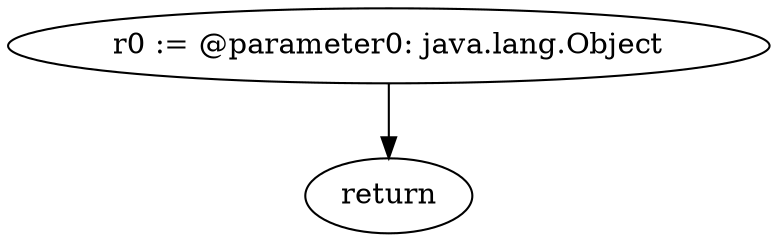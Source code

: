 digraph "unitGraph" {
    "r0 := @parameter0: java.lang.Object"
    "return"
    "r0 := @parameter0: java.lang.Object"->"return";
}
